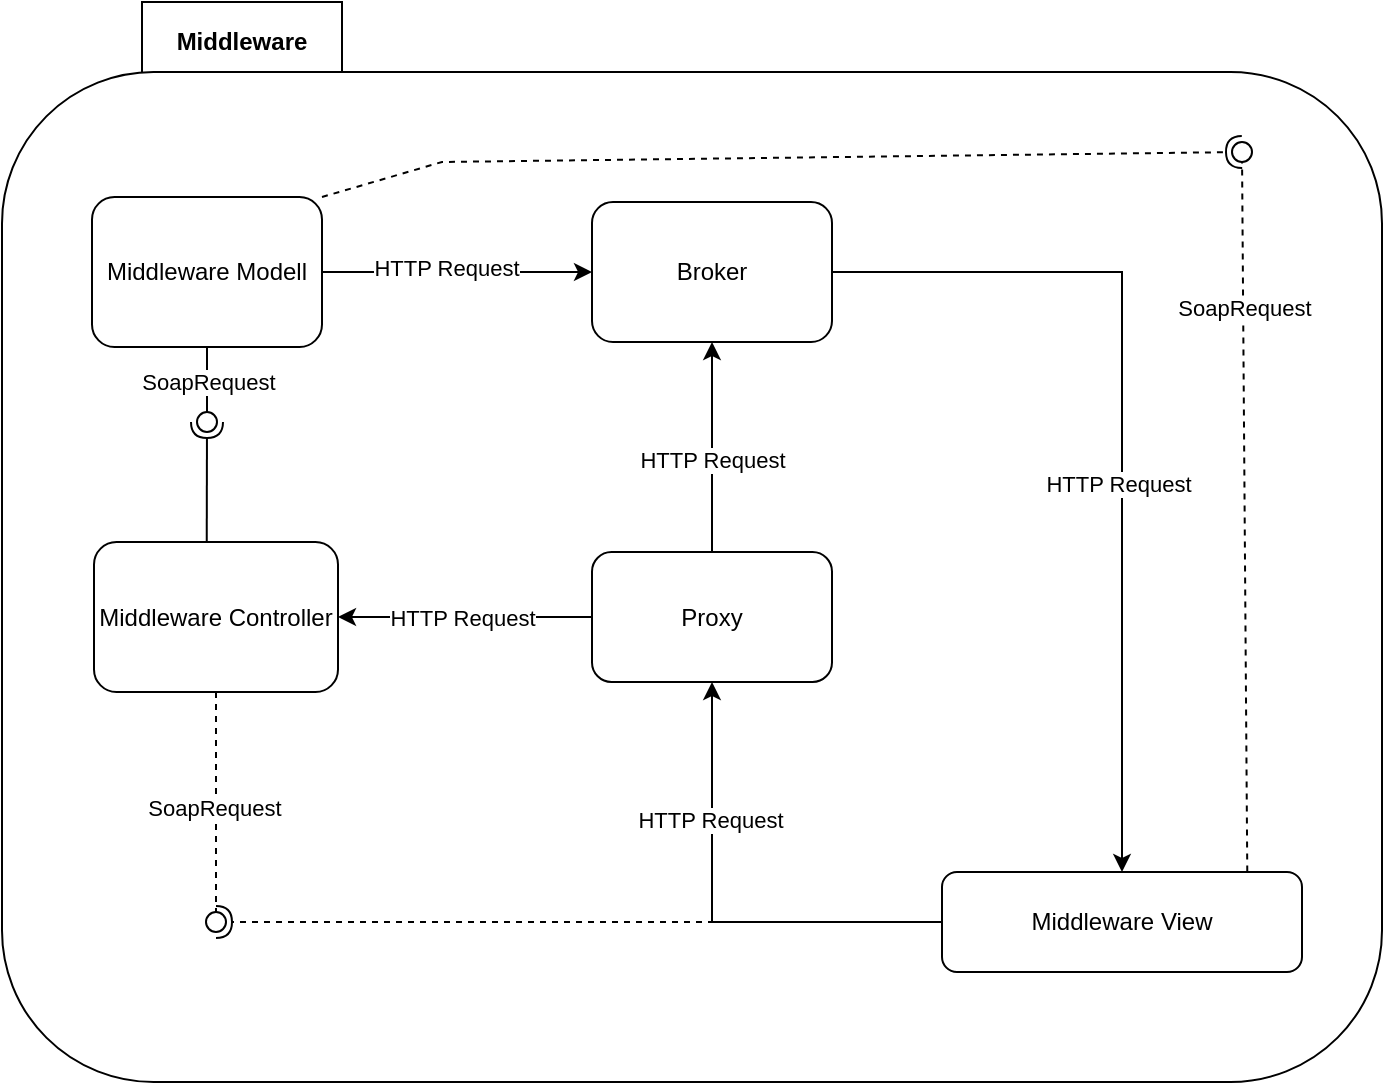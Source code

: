 <mxfile version="20.5.1" type="device"><diagram id="PLjojQ2w7dwTGaHKFKFj" name="Page-1"><mxGraphModel dx="2026" dy="651" grid="1" gridSize="10" guides="1" tooltips="1" connect="1" arrows="1" fold="1" page="1" pageScale="1" pageWidth="827" pageHeight="1169" math="0" shadow="0"><root><mxCell id="0"/><mxCell id="1" parent="0"/><mxCell id="Y7qZ2bAp1emUhD1z0H9W-2" value="&lt;b&gt;Middleware&lt;/b&gt;" style="rounded=0;whiteSpace=wrap;html=1;" vertex="1" parent="1"><mxGeometry x="-30" y="290" width="100" height="40" as="geometry"/></mxCell><mxCell id="Y7qZ2bAp1emUhD1z0H9W-1" value="" style="rounded=1;whiteSpace=wrap;html=1;" vertex="1" parent="1"><mxGeometry x="-100" y="325" width="690" height="505" as="geometry"/></mxCell><mxCell id="Y7qZ2bAp1emUhD1z0H9W-14" style="edgeStyle=orthogonalEdgeStyle;rounded=0;orthogonalLoop=1;jettySize=auto;html=1;" edge="1" parent="1" source="Y7qZ2bAp1emUhD1z0H9W-3" target="Y7qZ2bAp1emUhD1z0H9W-6"><mxGeometry relative="1" as="geometry"/></mxCell><mxCell id="Y7qZ2bAp1emUhD1z0H9W-42" value="HTTP Request" style="edgeLabel;html=1;align=center;verticalAlign=middle;resizable=0;points=[];" vertex="1" connectable="0" parent="Y7qZ2bAp1emUhD1z0H9W-14"><mxGeometry x="-0.085" y="2" relative="1" as="geometry"><mxPoint as="offset"/></mxGeometry></mxCell><mxCell id="Y7qZ2bAp1emUhD1z0H9W-3" value="Middleware Modell" style="rounded=1;whiteSpace=wrap;html=1;" vertex="1" parent="1"><mxGeometry x="-55" y="387.5" width="115" height="75" as="geometry"/></mxCell><mxCell id="Y7qZ2bAp1emUhD1z0H9W-5" value="Middleware Controller" style="rounded=1;whiteSpace=wrap;html=1;" vertex="1" parent="1"><mxGeometry x="-54" y="560" width="122" height="75" as="geometry"/></mxCell><mxCell id="Y7qZ2bAp1emUhD1z0H9W-39" style="edgeStyle=orthogonalEdgeStyle;rounded=0;orthogonalLoop=1;jettySize=auto;html=1;entryX=0.5;entryY=0;entryDx=0;entryDy=0;" edge="1" parent="1" source="Y7qZ2bAp1emUhD1z0H9W-6" target="Y7qZ2bAp1emUhD1z0H9W-4"><mxGeometry relative="1" as="geometry"/></mxCell><mxCell id="Y7qZ2bAp1emUhD1z0H9W-40" value="HTTP Request" style="edgeLabel;html=1;align=center;verticalAlign=middle;resizable=0;points=[];" vertex="1" connectable="0" parent="Y7qZ2bAp1emUhD1z0H9W-39"><mxGeometry x="0.128" y="-2" relative="1" as="geometry"><mxPoint as="offset"/></mxGeometry></mxCell><mxCell id="Y7qZ2bAp1emUhD1z0H9W-6" value="Broker&lt;br&gt;" style="rounded=1;whiteSpace=wrap;html=1;" vertex="1" parent="1"><mxGeometry x="195" y="390" width="120" height="70" as="geometry"/></mxCell><mxCell id="Y7qZ2bAp1emUhD1z0H9W-10" style="edgeStyle=orthogonalEdgeStyle;rounded=0;orthogonalLoop=1;jettySize=auto;html=1;" edge="1" parent="1" source="Y7qZ2bAp1emUhD1z0H9W-7" target="Y7qZ2bAp1emUhD1z0H9W-6"><mxGeometry relative="1" as="geometry"/></mxCell><mxCell id="Y7qZ2bAp1emUhD1z0H9W-43" value="HTTP Request" style="edgeLabel;html=1;align=center;verticalAlign=middle;resizable=0;points=[];" vertex="1" connectable="0" parent="Y7qZ2bAp1emUhD1z0H9W-10"><mxGeometry x="-0.119" relative="1" as="geometry"><mxPoint as="offset"/></mxGeometry></mxCell><mxCell id="Y7qZ2bAp1emUhD1z0H9W-32" style="edgeStyle=orthogonalEdgeStyle;rounded=0;orthogonalLoop=1;jettySize=auto;html=1;entryX=1;entryY=0.5;entryDx=0;entryDy=0;" edge="1" parent="1" source="Y7qZ2bAp1emUhD1z0H9W-7" target="Y7qZ2bAp1emUhD1z0H9W-5"><mxGeometry relative="1" as="geometry"/></mxCell><mxCell id="Y7qZ2bAp1emUhD1z0H9W-41" value="HTTP Request" style="edgeLabel;html=1;align=center;verticalAlign=middle;resizable=0;points=[];" vertex="1" connectable="0" parent="Y7qZ2bAp1emUhD1z0H9W-32"><mxGeometry x="0.224" y="2" relative="1" as="geometry"><mxPoint x="12" y="-2" as="offset"/></mxGeometry></mxCell><mxCell id="Y7qZ2bAp1emUhD1z0H9W-7" value="Proxy" style="rounded=1;whiteSpace=wrap;html=1;" vertex="1" parent="1"><mxGeometry x="195" y="565" width="120" height="65" as="geometry"/></mxCell><mxCell id="Y7qZ2bAp1emUhD1z0H9W-30" style="edgeStyle=orthogonalEdgeStyle;rounded=0;orthogonalLoop=1;jettySize=auto;html=1;entryX=0.5;entryY=1;entryDx=0;entryDy=0;" edge="1" parent="1" source="Y7qZ2bAp1emUhD1z0H9W-4" target="Y7qZ2bAp1emUhD1z0H9W-7"><mxGeometry relative="1" as="geometry"/></mxCell><mxCell id="Y7qZ2bAp1emUhD1z0H9W-31" value="HTTP Request" style="edgeLabel;html=1;align=center;verticalAlign=middle;resizable=0;points=[];" vertex="1" connectable="0" parent="Y7qZ2bAp1emUhD1z0H9W-30"><mxGeometry x="0.412" y="1" relative="1" as="geometry"><mxPoint as="offset"/></mxGeometry></mxCell><mxCell id="Y7qZ2bAp1emUhD1z0H9W-4" value="Middleware View" style="rounded=1;whiteSpace=wrap;html=1;" vertex="1" parent="1"><mxGeometry x="370" y="725" width="180" height="50" as="geometry"/></mxCell><mxCell id="Y7qZ2bAp1emUhD1z0H9W-27" value="" style="rounded=0;orthogonalLoop=1;jettySize=auto;html=1;endArrow=none;endFill=0;sketch=0;sourcePerimeterSpacing=0;targetPerimeterSpacing=0;exitX=0.5;exitY=1;exitDx=0;exitDy=0;" edge="1" target="Y7qZ2bAp1emUhD1z0H9W-29" parent="1" source="Y7qZ2bAp1emUhD1z0H9W-3"><mxGeometry relative="1" as="geometry"><mxPoint x="270" y="580" as="sourcePoint"/></mxGeometry></mxCell><mxCell id="Y7qZ2bAp1emUhD1z0H9W-44" value="SoapRequest" style="edgeLabel;html=1;align=center;verticalAlign=middle;resizable=0;points=[];" vertex="1" connectable="0" parent="Y7qZ2bAp1emUhD1z0H9W-27"><mxGeometry x="0.219" y="-2" relative="1" as="geometry"><mxPoint x="2" y="-3" as="offset"/></mxGeometry></mxCell><mxCell id="Y7qZ2bAp1emUhD1z0H9W-28" value="" style="rounded=0;orthogonalLoop=1;jettySize=auto;html=1;endArrow=halfCircle;endFill=0;entryX=0.5;entryY=0.5;endSize=6;strokeWidth=1;sketch=0;exitX=0.462;exitY=0;exitDx=0;exitDy=0;exitPerimeter=0;" edge="1" target="Y7qZ2bAp1emUhD1z0H9W-29" parent="1" source="Y7qZ2bAp1emUhD1z0H9W-5"><mxGeometry relative="1" as="geometry"><mxPoint x="310" y="580" as="sourcePoint"/></mxGeometry></mxCell><mxCell id="Y7qZ2bAp1emUhD1z0H9W-29" value="" style="ellipse;whiteSpace=wrap;html=1;align=center;aspect=fixed;resizable=0;points=[];outlineConnect=0;sketch=0;" vertex="1" parent="1"><mxGeometry x="-2.5" y="495" width="10" height="10" as="geometry"/></mxCell><mxCell id="Y7qZ2bAp1emUhD1z0H9W-33" value="" style="rounded=0;orthogonalLoop=1;jettySize=auto;html=1;endArrow=none;endFill=0;sketch=0;sourcePerimeterSpacing=0;targetPerimeterSpacing=0;exitX=0.5;exitY=1;exitDx=0;exitDy=0;dashed=1;" edge="1" target="Y7qZ2bAp1emUhD1z0H9W-35" parent="1" source="Y7qZ2bAp1emUhD1z0H9W-5"><mxGeometry relative="1" as="geometry"><mxPoint x="270" y="580" as="sourcePoint"/></mxGeometry></mxCell><mxCell id="Y7qZ2bAp1emUhD1z0H9W-45" value="SoapRequest" style="edgeLabel;html=1;align=center;verticalAlign=middle;resizable=0;points=[];" vertex="1" connectable="0" parent="Y7qZ2bAp1emUhD1z0H9W-33"><mxGeometry x="0.051" y="-1" relative="1" as="geometry"><mxPoint as="offset"/></mxGeometry></mxCell><mxCell id="Y7qZ2bAp1emUhD1z0H9W-34" value="" style="rounded=0;orthogonalLoop=1;jettySize=auto;html=1;endArrow=halfCircle;endFill=0;entryX=0.5;entryY=0.5;endSize=6;strokeWidth=1;sketch=0;exitX=0;exitY=0.5;exitDx=0;exitDy=0;dashed=1;" edge="1" target="Y7qZ2bAp1emUhD1z0H9W-35" parent="1" source="Y7qZ2bAp1emUhD1z0H9W-4"><mxGeometry relative="1" as="geometry"><mxPoint x="310" y="580" as="sourcePoint"/></mxGeometry></mxCell><mxCell id="Y7qZ2bAp1emUhD1z0H9W-35" value="" style="ellipse;whiteSpace=wrap;html=1;align=center;aspect=fixed;resizable=0;points=[];outlineConnect=0;sketch=0;" vertex="1" parent="1"><mxGeometry x="2" y="745" width="10" height="10" as="geometry"/></mxCell><mxCell id="Y7qZ2bAp1emUhD1z0H9W-36" value="" style="rounded=0;orthogonalLoop=1;jettySize=auto;html=1;endArrow=none;endFill=0;sketch=0;sourcePerimeterSpacing=0;targetPerimeterSpacing=0;dashed=1;exitX=0.848;exitY=-0.006;exitDx=0;exitDy=0;exitPerimeter=0;" edge="1" target="Y7qZ2bAp1emUhD1z0H9W-38" parent="1" source="Y7qZ2bAp1emUhD1z0H9W-4"><mxGeometry relative="1" as="geometry"><mxPoint x="460" y="720" as="sourcePoint"/></mxGeometry></mxCell><mxCell id="Y7qZ2bAp1emUhD1z0H9W-46" value="SoapRequest" style="edgeLabel;html=1;align=center;verticalAlign=middle;resizable=0;points=[];" vertex="1" connectable="0" parent="Y7qZ2bAp1emUhD1z0H9W-36"><mxGeometry x="0.587" relative="1" as="geometry"><mxPoint as="offset"/></mxGeometry></mxCell><mxCell id="Y7qZ2bAp1emUhD1z0H9W-37" value="" style="rounded=0;orthogonalLoop=1;jettySize=auto;html=1;endArrow=halfCircle;endFill=0;entryX=0.5;entryY=0.5;endSize=6;strokeWidth=1;sketch=0;dashed=1;exitX=1;exitY=0;exitDx=0;exitDy=0;" edge="1" target="Y7qZ2bAp1emUhD1z0H9W-38" parent="1" source="Y7qZ2bAp1emUhD1z0H9W-3"><mxGeometry relative="1" as="geometry"><mxPoint x="460" y="575" as="sourcePoint"/><Array as="points"><mxPoint x="120" y="370"/></Array></mxGeometry></mxCell><mxCell id="Y7qZ2bAp1emUhD1z0H9W-38" value="" style="ellipse;whiteSpace=wrap;html=1;align=center;aspect=fixed;resizable=0;points=[];outlineConnect=0;sketch=0;" vertex="1" parent="1"><mxGeometry x="515" y="360" width="10" height="10" as="geometry"/></mxCell></root></mxGraphModel></diagram></mxfile>